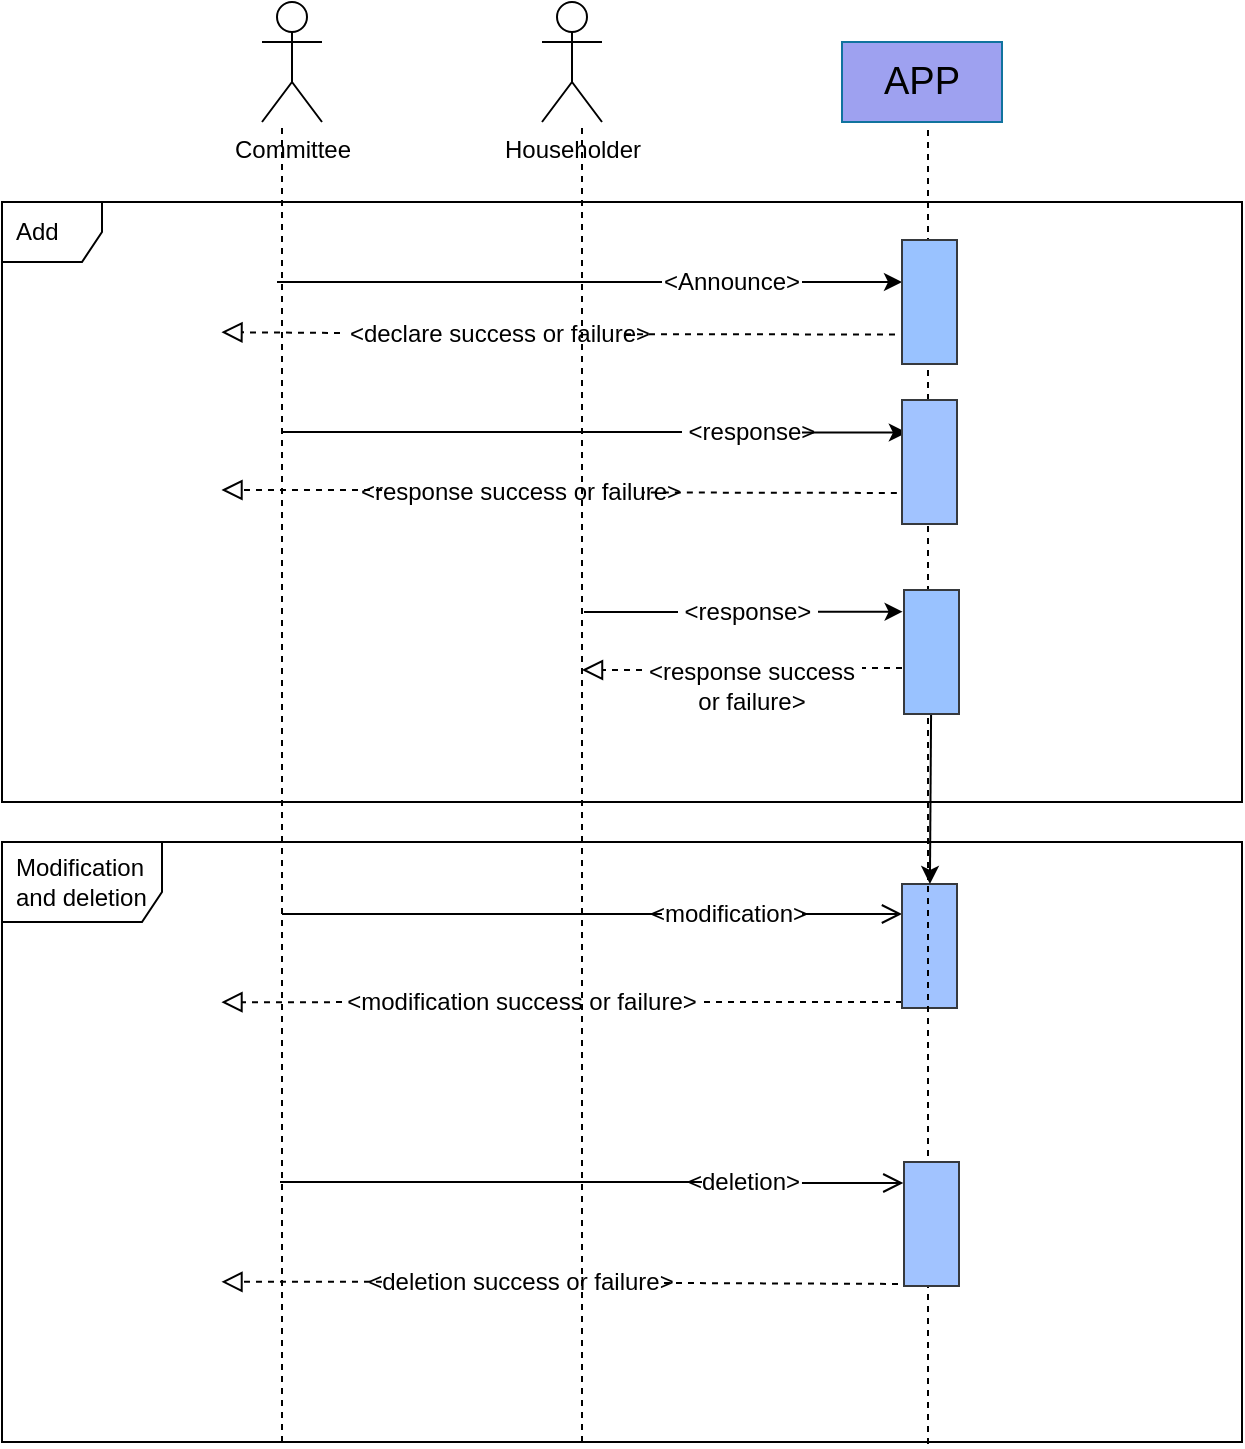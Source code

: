<mxfile>
    <diagram id="-fCDnszZvT-cv6adM1qY" name="第1頁">
        <mxGraphModel dx="878" dy="613" grid="1" gridSize="10" guides="1" tooltips="1" connect="1" arrows="1" fold="1" page="1" pageScale="1" pageWidth="827" pageHeight="1169" math="0" shadow="0">
            <root>
                <mxCell id="0"/>
                <mxCell id="1" parent="0"/>
                <mxCell id="2" value="Modification and deletion" style="shape=umlFrame;whiteSpace=wrap;html=1;width=80;height=40;boundedLbl=1;verticalAlign=middle;align=left;spacingLeft=5;" vertex="1" parent="1">
                    <mxGeometry x="130" y="610" width="620" height="300" as="geometry"/>
                </mxCell>
                <mxCell id="3" value="Add" style="shape=umlFrame;whiteSpace=wrap;html=1;width=50;height=30;boundedLbl=1;verticalAlign=middle;align=left;spacingLeft=5;" vertex="1" parent="1">
                    <mxGeometry x="130" y="290" width="620" height="300" as="geometry"/>
                </mxCell>
                <mxCell id="4" value="&lt;font style=&quot;font-size: 19px;&quot;&gt;APP&lt;/font&gt;" style="rounded=0;whiteSpace=wrap;html=1;fillColor=#9EA1F0;strokeColor=#10739e;" vertex="1" parent="1">
                    <mxGeometry x="550" y="210" width="80" height="40" as="geometry"/>
                </mxCell>
                <mxCell id="5" value="" style="endArrow=none;dashed=1;html=1;" edge="1" parent="1">
                    <mxGeometry width="50" height="50" relative="1" as="geometry">
                        <mxPoint x="420" y="910" as="sourcePoint"/>
                        <mxPoint x="420" y="250" as="targetPoint"/>
                    </mxGeometry>
                </mxCell>
                <mxCell id="7" value="" style="endArrow=classic;html=1;startArrow=none;" edge="1" parent="1" source="9">
                    <mxGeometry width="50" height="50" relative="1" as="geometry">
                        <mxPoint x="267.5" y="330" as="sourcePoint"/>
                        <mxPoint x="580" y="330" as="targetPoint"/>
                    </mxGeometry>
                </mxCell>
                <mxCell id="8" value="" style="endArrow=none;html=1;" edge="1" parent="1" target="9">
                    <mxGeometry width="50" height="50" relative="1" as="geometry">
                        <mxPoint x="267.5" y="330" as="sourcePoint"/>
                        <mxPoint x="587.5" y="330" as="targetPoint"/>
                    </mxGeometry>
                </mxCell>
                <mxCell id="9" value="&amp;lt;Announce&amp;gt;" style="text;html=1;strokeColor=none;fillColor=none;align=center;verticalAlign=middle;whiteSpace=wrap;rounded=0;" vertex="1" parent="1">
                    <mxGeometry x="460" y="315" width="70" height="30" as="geometry"/>
                </mxCell>
                <mxCell id="12" value="" style="endArrow=none;dashed=1;html=1;" edge="1" parent="1">
                    <mxGeometry width="50" height="50" relative="1" as="geometry">
                        <mxPoint x="270" y="910" as="sourcePoint"/>
                        <mxPoint x="270.0" y="250" as="targetPoint"/>
                    </mxGeometry>
                </mxCell>
                <mxCell id="13" value="Committee" style="shape=umlActor;verticalLabelPosition=bottom;verticalAlign=top;html=1;outlineConnect=0;" vertex="1" parent="1">
                    <mxGeometry x="260" y="190" width="30" height="60" as="geometry"/>
                </mxCell>
                <mxCell id="14" value="Householder" style="shape=umlActor;verticalLabelPosition=bottom;verticalAlign=top;html=1;outlineConnect=0;" vertex="1" parent="1">
                    <mxGeometry x="400" y="190" width="30" height="60" as="geometry"/>
                </mxCell>
                <mxCell id="15" value="" style="endArrow=classic;html=1;startArrow=none;entryX=-0.146;entryY=0.36;entryDx=0;entryDy=0;entryPerimeter=0;" edge="1" parent="1" source="17">
                    <mxGeometry width="50" height="50" relative="1" as="geometry">
                        <mxPoint x="421" y="495" as="sourcePoint"/>
                        <mxPoint x="580.31" y="494.84" as="targetPoint"/>
                    </mxGeometry>
                </mxCell>
                <mxCell id="16" value="" style="endArrow=none;html=1;" edge="1" parent="1" target="17">
                    <mxGeometry width="50" height="50" relative="1" as="geometry">
                        <mxPoint x="421" y="495" as="sourcePoint"/>
                        <mxPoint x="581" y="495" as="targetPoint"/>
                    </mxGeometry>
                </mxCell>
                <mxCell id="17" value="&amp;lt;response&amp;gt;" style="text;html=1;strokeColor=none;fillColor=none;align=center;verticalAlign=middle;whiteSpace=wrap;rounded=0;" vertex="1" parent="1">
                    <mxGeometry x="468" y="480" width="70" height="30" as="geometry"/>
                </mxCell>
                <mxCell id="18" value="" style="endArrow=block;startArrow=none;endFill=0;startFill=0;endSize=8;html=1;verticalAlign=bottom;dashed=1;labelBackgroundColor=none;entryX=0.177;entryY=0.48;entryDx=0;entryDy=0;entryPerimeter=0;exitX=0.116;exitY=0.467;exitDx=0;exitDy=0;exitPerimeter=0;" edge="1" parent="1" source="20" target="3">
                    <mxGeometry width="160" relative="1" as="geometry">
                        <mxPoint x="580" y="434" as="sourcePoint"/>
                        <mxPoint x="270" y="434" as="targetPoint"/>
                    </mxGeometry>
                </mxCell>
                <mxCell id="19" value="" style="endArrow=none;startArrow=none;endFill=0;startFill=0;endSize=8;html=1;verticalAlign=bottom;dashed=1;labelBackgroundColor=none;exitX=0.062;exitY=0.827;exitDx=0;exitDy=0;exitPerimeter=0;entryX=0.834;entryY=0.508;entryDx=0;entryDy=0;entryPerimeter=0;" edge="1" parent="1" target="20">
                    <mxGeometry width="160" relative="1" as="geometry">
                        <mxPoint x="583.43" y="435.485" as="sourcePoint"/>
                        <mxPoint x="270" y="434" as="targetPoint"/>
                    </mxGeometry>
                </mxCell>
                <mxCell id="20" value="&amp;lt;response success or failure&amp;gt;" style="text;html=1;strokeColor=none;fillColor=none;align=center;verticalAlign=middle;whiteSpace=wrap;rounded=0;" vertex="1" parent="1">
                    <mxGeometry x="299" y="420" width="181" height="30" as="geometry"/>
                </mxCell>
                <mxCell id="21" value="" style="endArrow=block;startArrow=none;endFill=0;startFill=0;endSize=8;html=1;verticalAlign=bottom;dashed=1;labelBackgroundColor=none;" edge="1" parent="1">
                    <mxGeometry width="160" relative="1" as="geometry">
                        <mxPoint x="450" y="524" as="sourcePoint"/>
                        <mxPoint x="420" y="524" as="targetPoint"/>
                    </mxGeometry>
                </mxCell>
                <mxCell id="22" value="" style="endArrow=none;startArrow=none;endFill=0;startFill=0;endSize=8;html=1;verticalAlign=bottom;dashed=1;labelBackgroundColor=none;" edge="1" parent="1">
                    <mxGeometry width="160" relative="1" as="geometry">
                        <mxPoint x="580" y="523" as="sourcePoint"/>
                        <mxPoint x="560" y="523" as="targetPoint"/>
                    </mxGeometry>
                </mxCell>
                <mxCell id="23" value="&amp;lt;response success or failure&amp;gt;" style="text;html=1;strokeColor=none;fillColor=none;align=center;verticalAlign=middle;whiteSpace=wrap;rounded=0;" vertex="1" parent="1">
                    <mxGeometry x="450" y="517" width="110" height="30" as="geometry"/>
                </mxCell>
                <mxCell id="24" value="" style="endArrow=open;startArrow=none;endFill=0;startFill=0;endSize=8;html=1;verticalAlign=bottom;labelBackgroundColor=none;strokeWidth=1;exitX=0.92;exitY=0.5;exitDx=0;exitDy=0;exitPerimeter=0;" edge="1" parent="1" source="26">
                    <mxGeometry width="160" relative="1" as="geometry">
                        <mxPoint x="270" y="646" as="sourcePoint"/>
                        <mxPoint x="580" y="646" as="targetPoint"/>
                    </mxGeometry>
                </mxCell>
                <mxCell id="25" value="" style="endArrow=none;startArrow=none;endFill=0;startFill=0;endSize=8;html=1;verticalAlign=bottom;labelBackgroundColor=none;strokeWidth=1;entryX=0.115;entryY=0.5;entryDx=0;entryDy=0;entryPerimeter=0;" edge="1" parent="1" target="26">
                    <mxGeometry width="160" relative="1" as="geometry">
                        <mxPoint x="270" y="646" as="sourcePoint"/>
                        <mxPoint x="580" y="646" as="targetPoint"/>
                    </mxGeometry>
                </mxCell>
                <mxCell id="26" value="&amp;lt;modification&amp;gt;" style="text;html=1;strokeColor=none;fillColor=none;align=center;verticalAlign=middle;whiteSpace=wrap;rounded=0;" vertex="1" parent="1">
                    <mxGeometry x="450" y="631" width="87" height="30" as="geometry"/>
                </mxCell>
                <mxCell id="27" value="" style="endArrow=block;startArrow=none;endFill=0;startFill=0;endSize=8;html=1;verticalAlign=bottom;dashed=1;labelBackgroundColor=none;entryX=0.177;entryY=0.267;entryDx=0;entryDy=0;entryPerimeter=0;" edge="1" parent="1" source="29" target="2">
                    <mxGeometry width="160" relative="1" as="geometry">
                        <mxPoint x="580" y="690" as="sourcePoint"/>
                        <mxPoint x="270" y="690" as="targetPoint"/>
                    </mxGeometry>
                </mxCell>
                <mxCell id="28" value="" style="endArrow=none;startArrow=none;endFill=0;startFill=0;endSize=8;html=1;verticalAlign=bottom;dashed=1;labelBackgroundColor=none;" edge="1" parent="1" target="29">
                    <mxGeometry width="160" relative="1" as="geometry">
                        <mxPoint x="580" y="690" as="sourcePoint"/>
                        <mxPoint x="270" y="690" as="targetPoint"/>
                    </mxGeometry>
                </mxCell>
                <mxCell id="29" value="&amp;lt;modification&amp;nbsp;success or failure&amp;gt;" style="text;html=1;strokeColor=none;fillColor=none;align=center;verticalAlign=middle;whiteSpace=wrap;rounded=0;" vertex="1" parent="1">
                    <mxGeometry x="300" y="675" width="180" height="30" as="geometry"/>
                </mxCell>
                <mxCell id="30" value="" style="endArrow=open;startArrow=none;endFill=0;startFill=0;endSize=8;html=1;verticalAlign=bottom;labelBackgroundColor=none;strokeWidth=1;entryX=-0.122;entryY=0.085;entryDx=0;entryDy=0;entryPerimeter=0;exitX=0.914;exitY=0.517;exitDx=0;exitDy=0;exitPerimeter=0;" edge="1" parent="1" source="32">
                    <mxGeometry width="160" relative="1" as="geometry">
                        <mxPoint x="536" y="780" as="sourcePoint"/>
                        <mxPoint x="580.67" y="780.5" as="targetPoint"/>
                    </mxGeometry>
                </mxCell>
                <mxCell id="31" value="" style="endArrow=none;startArrow=none;endFill=0;startFill=0;endSize=8;html=1;verticalAlign=bottom;labelBackgroundColor=none;strokeWidth=1;entryX=0.2;entryY=0.5;entryDx=0;entryDy=0;entryPerimeter=0;" edge="1" parent="1" target="32">
                    <mxGeometry width="160" relative="1" as="geometry">
                        <mxPoint x="269" y="780" as="sourcePoint"/>
                        <mxPoint x="579" y="780" as="targetPoint"/>
                    </mxGeometry>
                </mxCell>
                <mxCell id="32" value="&amp;lt;deletion&amp;gt;" style="text;html=1;strokeColor=none;fillColor=none;align=center;verticalAlign=middle;whiteSpace=wrap;rounded=0;" vertex="1" parent="1">
                    <mxGeometry x="466" y="765" width="70" height="30" as="geometry"/>
                </mxCell>
                <mxCell id="33" value="" style="endArrow=block;startArrow=none;endFill=0;startFill=0;endSize=8;html=1;verticalAlign=bottom;dashed=1;labelBackgroundColor=none;entryX=0.177;entryY=0.733;entryDx=0;entryDy=0;entryPerimeter=0;exitX=0.116;exitY=0.497;exitDx=0;exitDy=0;exitPerimeter=0;" edge="1" parent="1" source="35" target="2">
                    <mxGeometry width="160" relative="1" as="geometry">
                        <mxPoint x="579" y="837" as="sourcePoint"/>
                        <mxPoint x="269" y="830" as="targetPoint"/>
                    </mxGeometry>
                </mxCell>
                <mxCell id="34" value="" style="endArrow=none;startArrow=none;endFill=0;startFill=0;endSize=8;html=1;verticalAlign=bottom;dashed=1;labelBackgroundColor=none;exitX=0.1;exitY=0.86;exitDx=0;exitDy=0;exitPerimeter=0;entryX=0.89;entryY=0.516;entryDx=0;entryDy=0;entryPerimeter=0;" edge="1" parent="1" target="35">
                    <mxGeometry width="160" relative="1" as="geometry">
                        <mxPoint x="584" y="831" as="sourcePoint"/>
                        <mxPoint x="269" y="837" as="targetPoint"/>
                    </mxGeometry>
                </mxCell>
                <mxCell id="35" value="&amp;lt;deletion&amp;nbsp;success or failure&amp;gt;" style="text;html=1;strokeColor=none;fillColor=none;align=center;verticalAlign=middle;whiteSpace=wrap;rounded=0;" vertex="1" parent="1">
                    <mxGeometry x="299" y="815" width="181" height="30" as="geometry"/>
                </mxCell>
                <mxCell id="38" value="" style="endArrow=classic;html=1;startArrow=none;entryX=-0.005;entryY=0.278;entryDx=0;entryDy=0;entryPerimeter=0;exitX=0.857;exitY=0.51;exitDx=0;exitDy=0;exitPerimeter=0;" edge="1" parent="1" source="40">
                    <mxGeometry width="50" height="50" relative="1" as="geometry">
                        <mxPoint x="540" y="405" as="sourcePoint"/>
                        <mxPoint x="582.425" y="405.29" as="targetPoint"/>
                    </mxGeometry>
                </mxCell>
                <mxCell id="39" value="" style="endArrow=none;html=1;" edge="1" parent="1" target="40">
                    <mxGeometry width="50" height="50" relative="1" as="geometry">
                        <mxPoint x="270" y="405" as="sourcePoint"/>
                        <mxPoint x="597.5" y="405" as="targetPoint"/>
                        <Array as="points">
                            <mxPoint x="400" y="405"/>
                        </Array>
                    </mxGeometry>
                </mxCell>
                <mxCell id="40" value="&amp;lt;response&amp;gt;" style="text;html=1;strokeColor=none;fillColor=none;align=center;verticalAlign=middle;whiteSpace=wrap;rounded=0;" vertex="1" parent="1">
                    <mxGeometry x="470" y="390" width="70" height="30" as="geometry"/>
                </mxCell>
                <mxCell id="41" value="" style="endArrow=block;startArrow=none;endFill=0;startFill=0;endSize=8;html=1;verticalAlign=bottom;dashed=1;labelBackgroundColor=none;entryX=0.177;entryY=0.217;entryDx=0;entryDy=0;entryPerimeter=0;" edge="1" parent="1" source="43" target="3">
                    <mxGeometry width="160" relative="1" as="geometry">
                        <mxPoint x="580" y="355" as="sourcePoint"/>
                        <mxPoint x="270" y="355" as="targetPoint"/>
                    </mxGeometry>
                </mxCell>
                <mxCell id="42" value="" style="endArrow=none;startArrow=none;endFill=0;startFill=0;endSize=8;html=1;verticalAlign=bottom;dashed=1;labelBackgroundColor=none;exitX=0;exitY=0.75;exitDx=0;exitDy=0;entryX=0.881;entryY=0.503;entryDx=0;entryDy=0;entryPerimeter=0;" edge="1" parent="1" target="43">
                    <mxGeometry width="160" relative="1" as="geometry">
                        <mxPoint x="582.5" y="356.25" as="sourcePoint"/>
                        <mxPoint x="270" y="355" as="targetPoint"/>
                    </mxGeometry>
                </mxCell>
                <mxCell id="47" value="" style="rounded=0;whiteSpace=wrap;html=1;fontSize=29;fillColor=#A1C3FF;strokeColor=#36393d;" vertex="1" parent="1">
                    <mxGeometry x="580" y="631" width="27.5" height="62" as="geometry"/>
                </mxCell>
                <mxCell id="43" value="&amp;lt;declare success or failure&amp;gt;" style="text;html=1;strokeColor=none;fillColor=none;align=center;verticalAlign=middle;whiteSpace=wrap;rounded=0;" vertex="1" parent="1">
                    <mxGeometry x="299" y="341" width="160" height="30" as="geometry"/>
                </mxCell>
                <mxCell id="58" value="" style="endArrow=none;dashed=1;html=1;" edge="1" parent="1">
                    <mxGeometry width="50" height="50" relative="1" as="geometry">
                        <mxPoint x="593" y="911" as="sourcePoint"/>
                        <mxPoint x="593.0" y="251" as="targetPoint"/>
                    </mxGeometry>
                </mxCell>
                <mxCell id="59" value="" style="edgeStyle=none;html=1;fontSize=19;" edge="1" parent="1" source="49" target="47">
                    <mxGeometry relative="1" as="geometry"/>
                </mxCell>
                <mxCell id="49" value="" style="rounded=0;whiteSpace=wrap;html=1;fontSize=29;fillColor=#99C2FF;strokeColor=#36393d;" vertex="1" parent="1">
                    <mxGeometry x="581" y="484" width="27.5" height="62" as="geometry"/>
                </mxCell>
                <mxCell id="50" value="" style="rounded=0;whiteSpace=wrap;html=1;fontSize=29;fillColor=#A1C3FF;strokeColor=#36393d;" vertex="1" parent="1">
                    <mxGeometry x="580" y="389" width="27.5" height="62" as="geometry"/>
                </mxCell>
                <mxCell id="55" value="" style="rounded=0;whiteSpace=wrap;html=1;fontSize=29;fillColor=#99C2FF;strokeColor=#36393d;" vertex="1" parent="1">
                    <mxGeometry x="580" y="309" width="27.5" height="62" as="geometry"/>
                </mxCell>
                <mxCell id="57" value="" style="rounded=0;whiteSpace=wrap;html=1;fontSize=29;fillColor=#A1C3FF;strokeColor=#36393d;" vertex="1" parent="1">
                    <mxGeometry x="581" y="770" width="27.5" height="62" as="geometry"/>
                </mxCell>
            </root>
        </mxGraphModel>
    </diagram>
</mxfile>